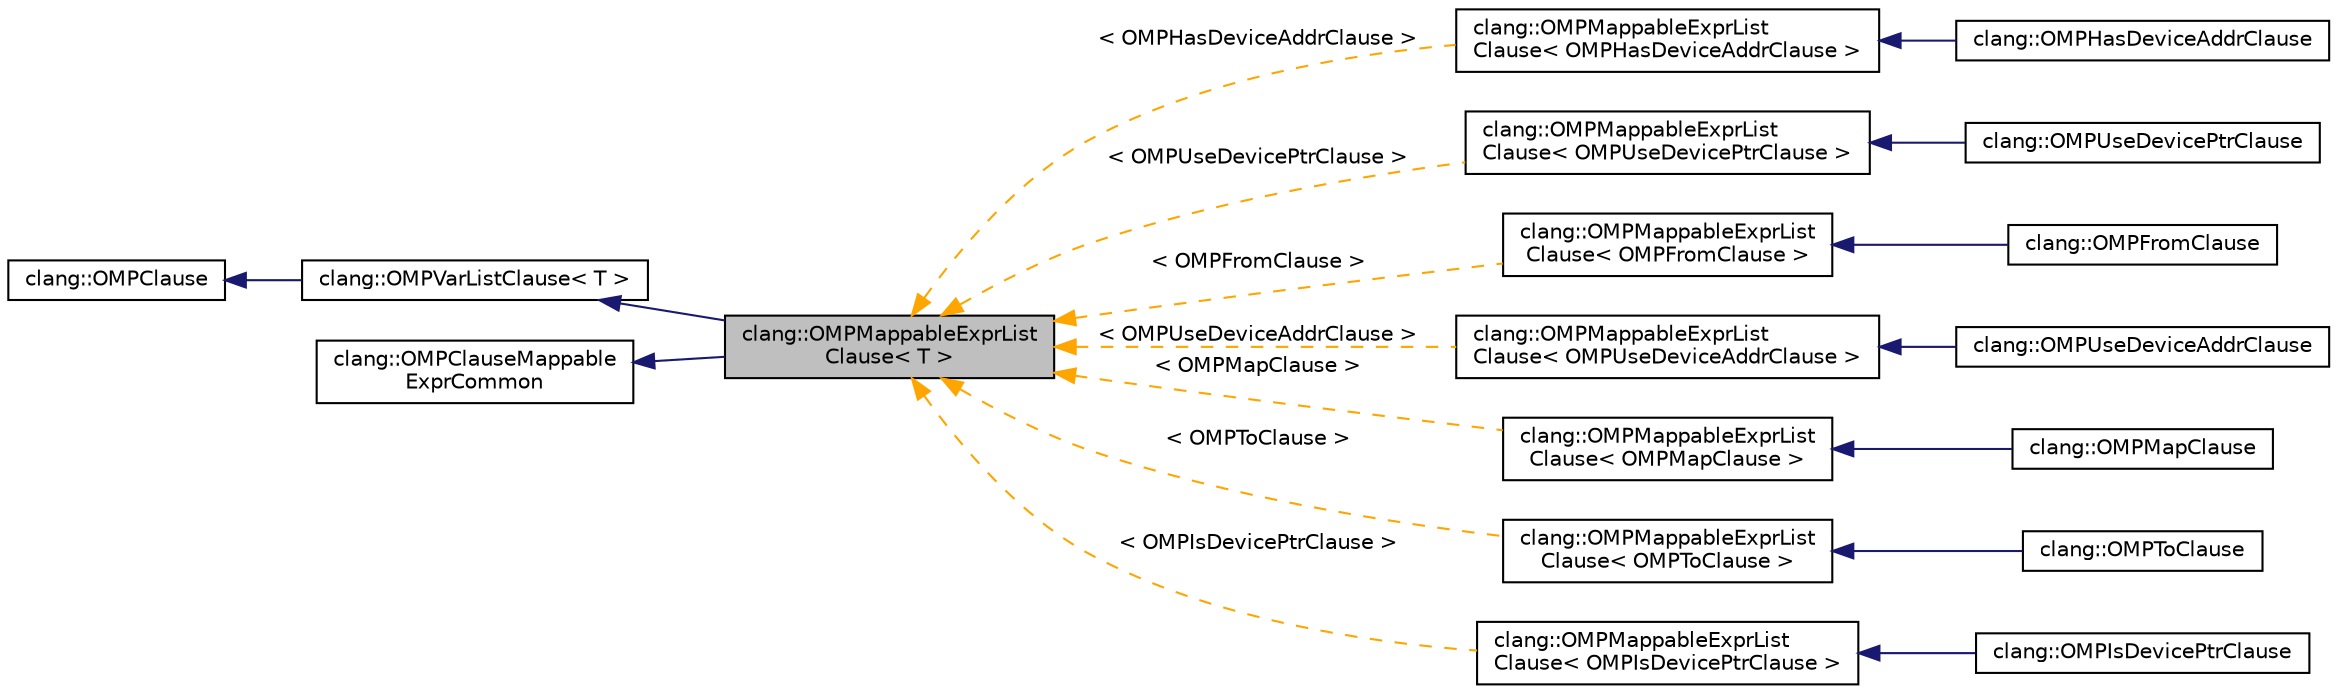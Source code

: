 digraph "clang::OMPMappableExprListClause&lt; T &gt;"
{
 // LATEX_PDF_SIZE
  bgcolor="transparent";
  edge [fontname="Helvetica",fontsize="10",labelfontname="Helvetica",labelfontsize="10"];
  node [fontname="Helvetica",fontsize="10",shape=record];
  rankdir="LR";
  Node1 [label="clang::OMPMappableExprList\lClause\< T \>",height=0.2,width=0.4,color="black", fillcolor="grey75", style="filled", fontcolor="black",tooltip="This represents clauses with a list of expressions that are mappable."];
  Node2 -> Node1 [dir="back",color="midnightblue",fontsize="10",style="solid",fontname="Helvetica"];
  Node2 [label="clang::OMPVarListClause\< T \>",height=0.2,width=0.4,color="black",URL="$classclang_1_1OMPVarListClause.html",tooltip="This represents clauses with the list of variables like 'private', 'firstprivate',..."];
  Node3 -> Node2 [dir="back",color="midnightblue",fontsize="10",style="solid",fontname="Helvetica"];
  Node3 [label="clang::OMPClause",height=0.2,width=0.4,color="black",URL="$classclang_1_1OMPClause.html",tooltip="This is a basic class for representing single OpenMP clause."];
  Node4 -> Node1 [dir="back",color="midnightblue",fontsize="10",style="solid",fontname="Helvetica"];
  Node4 [label="clang::OMPClauseMappable\lExprCommon",height=0.2,width=0.4,color="black",URL="$classclang_1_1OMPClauseMappableExprCommon.html",tooltip="Struct that defines common infrastructure to handle mappable expressions used in OpenMP clauses."];
  Node1 -> Node5 [dir="back",color="orange",fontsize="10",style="dashed",label=" \< OMPHasDeviceAddrClause \>" ,fontname="Helvetica"];
  Node5 [label="clang::OMPMappableExprList\lClause\< OMPHasDeviceAddrClause \>",height=0.2,width=0.4,color="black",URL="$classclang_1_1OMPMappableExprListClause.html",tooltip=" "];
  Node5 -> Node6 [dir="back",color="midnightblue",fontsize="10",style="solid",fontname="Helvetica"];
  Node6 [label="clang::OMPHasDeviceAddrClause",height=0.2,width=0.4,color="black",URL="$classclang_1_1OMPHasDeviceAddrClause.html",tooltip="This represents clause 'has_device_ptr' in the '#pragma omp ...' directives."];
  Node1 -> Node7 [dir="back",color="orange",fontsize="10",style="dashed",label=" \< OMPUseDevicePtrClause \>" ,fontname="Helvetica"];
  Node7 [label="clang::OMPMappableExprList\lClause\< OMPUseDevicePtrClause \>",height=0.2,width=0.4,color="black",URL="$classclang_1_1OMPMappableExprListClause.html",tooltip=" "];
  Node7 -> Node8 [dir="back",color="midnightblue",fontsize="10",style="solid",fontname="Helvetica"];
  Node8 [label="clang::OMPUseDevicePtrClause",height=0.2,width=0.4,color="black",URL="$classclang_1_1OMPUseDevicePtrClause.html",tooltip="This represents clause 'use_device_ptr' in the '#pragma omp ...' directives."];
  Node1 -> Node9 [dir="back",color="orange",fontsize="10",style="dashed",label=" \< OMPFromClause \>" ,fontname="Helvetica"];
  Node9 [label="clang::OMPMappableExprList\lClause\< OMPFromClause \>",height=0.2,width=0.4,color="black",URL="$classclang_1_1OMPMappableExprListClause.html",tooltip=" "];
  Node9 -> Node10 [dir="back",color="midnightblue",fontsize="10",style="solid",fontname="Helvetica"];
  Node10 [label="clang::OMPFromClause",height=0.2,width=0.4,color="black",URL="$classclang_1_1OMPFromClause.html",tooltip="This represents clause 'from' in the '#pragma omp ...' directives."];
  Node1 -> Node11 [dir="back",color="orange",fontsize="10",style="dashed",label=" \< OMPUseDeviceAddrClause \>" ,fontname="Helvetica"];
  Node11 [label="clang::OMPMappableExprList\lClause\< OMPUseDeviceAddrClause \>",height=0.2,width=0.4,color="black",URL="$classclang_1_1OMPMappableExprListClause.html",tooltip=" "];
  Node11 -> Node12 [dir="back",color="midnightblue",fontsize="10",style="solid",fontname="Helvetica"];
  Node12 [label="clang::OMPUseDeviceAddrClause",height=0.2,width=0.4,color="black",URL="$classclang_1_1OMPUseDeviceAddrClause.html",tooltip="This represents clause 'use_device_addr' in the '#pragma omp ...' directives."];
  Node1 -> Node13 [dir="back",color="orange",fontsize="10",style="dashed",label=" \< OMPMapClause \>" ,fontname="Helvetica"];
  Node13 [label="clang::OMPMappableExprList\lClause\< OMPMapClause \>",height=0.2,width=0.4,color="black",URL="$classclang_1_1OMPMappableExprListClause.html",tooltip=" "];
  Node13 -> Node14 [dir="back",color="midnightblue",fontsize="10",style="solid",fontname="Helvetica"];
  Node14 [label="clang::OMPMapClause",height=0.2,width=0.4,color="black",URL="$classclang_1_1OMPMapClause.html",tooltip="This represents clause 'map' in the '#pragma omp ...' directives."];
  Node1 -> Node15 [dir="back",color="orange",fontsize="10",style="dashed",label=" \< OMPToClause \>" ,fontname="Helvetica"];
  Node15 [label="clang::OMPMappableExprList\lClause\< OMPToClause \>",height=0.2,width=0.4,color="black",URL="$classclang_1_1OMPMappableExprListClause.html",tooltip=" "];
  Node15 -> Node16 [dir="back",color="midnightblue",fontsize="10",style="solid",fontname="Helvetica"];
  Node16 [label="clang::OMPToClause",height=0.2,width=0.4,color="black",URL="$classclang_1_1OMPToClause.html",tooltip="This represents clause 'to' in the '#pragma omp ...' directives."];
  Node1 -> Node17 [dir="back",color="orange",fontsize="10",style="dashed",label=" \< OMPIsDevicePtrClause \>" ,fontname="Helvetica"];
  Node17 [label="clang::OMPMappableExprList\lClause\< OMPIsDevicePtrClause \>",height=0.2,width=0.4,color="black",URL="$classclang_1_1OMPMappableExprListClause.html",tooltip=" "];
  Node17 -> Node18 [dir="back",color="midnightblue",fontsize="10",style="solid",fontname="Helvetica"];
  Node18 [label="clang::OMPIsDevicePtrClause",height=0.2,width=0.4,color="black",URL="$classclang_1_1OMPIsDevicePtrClause.html",tooltip="This represents clause 'is_device_ptr' in the '#pragma omp ...' directives."];
}
